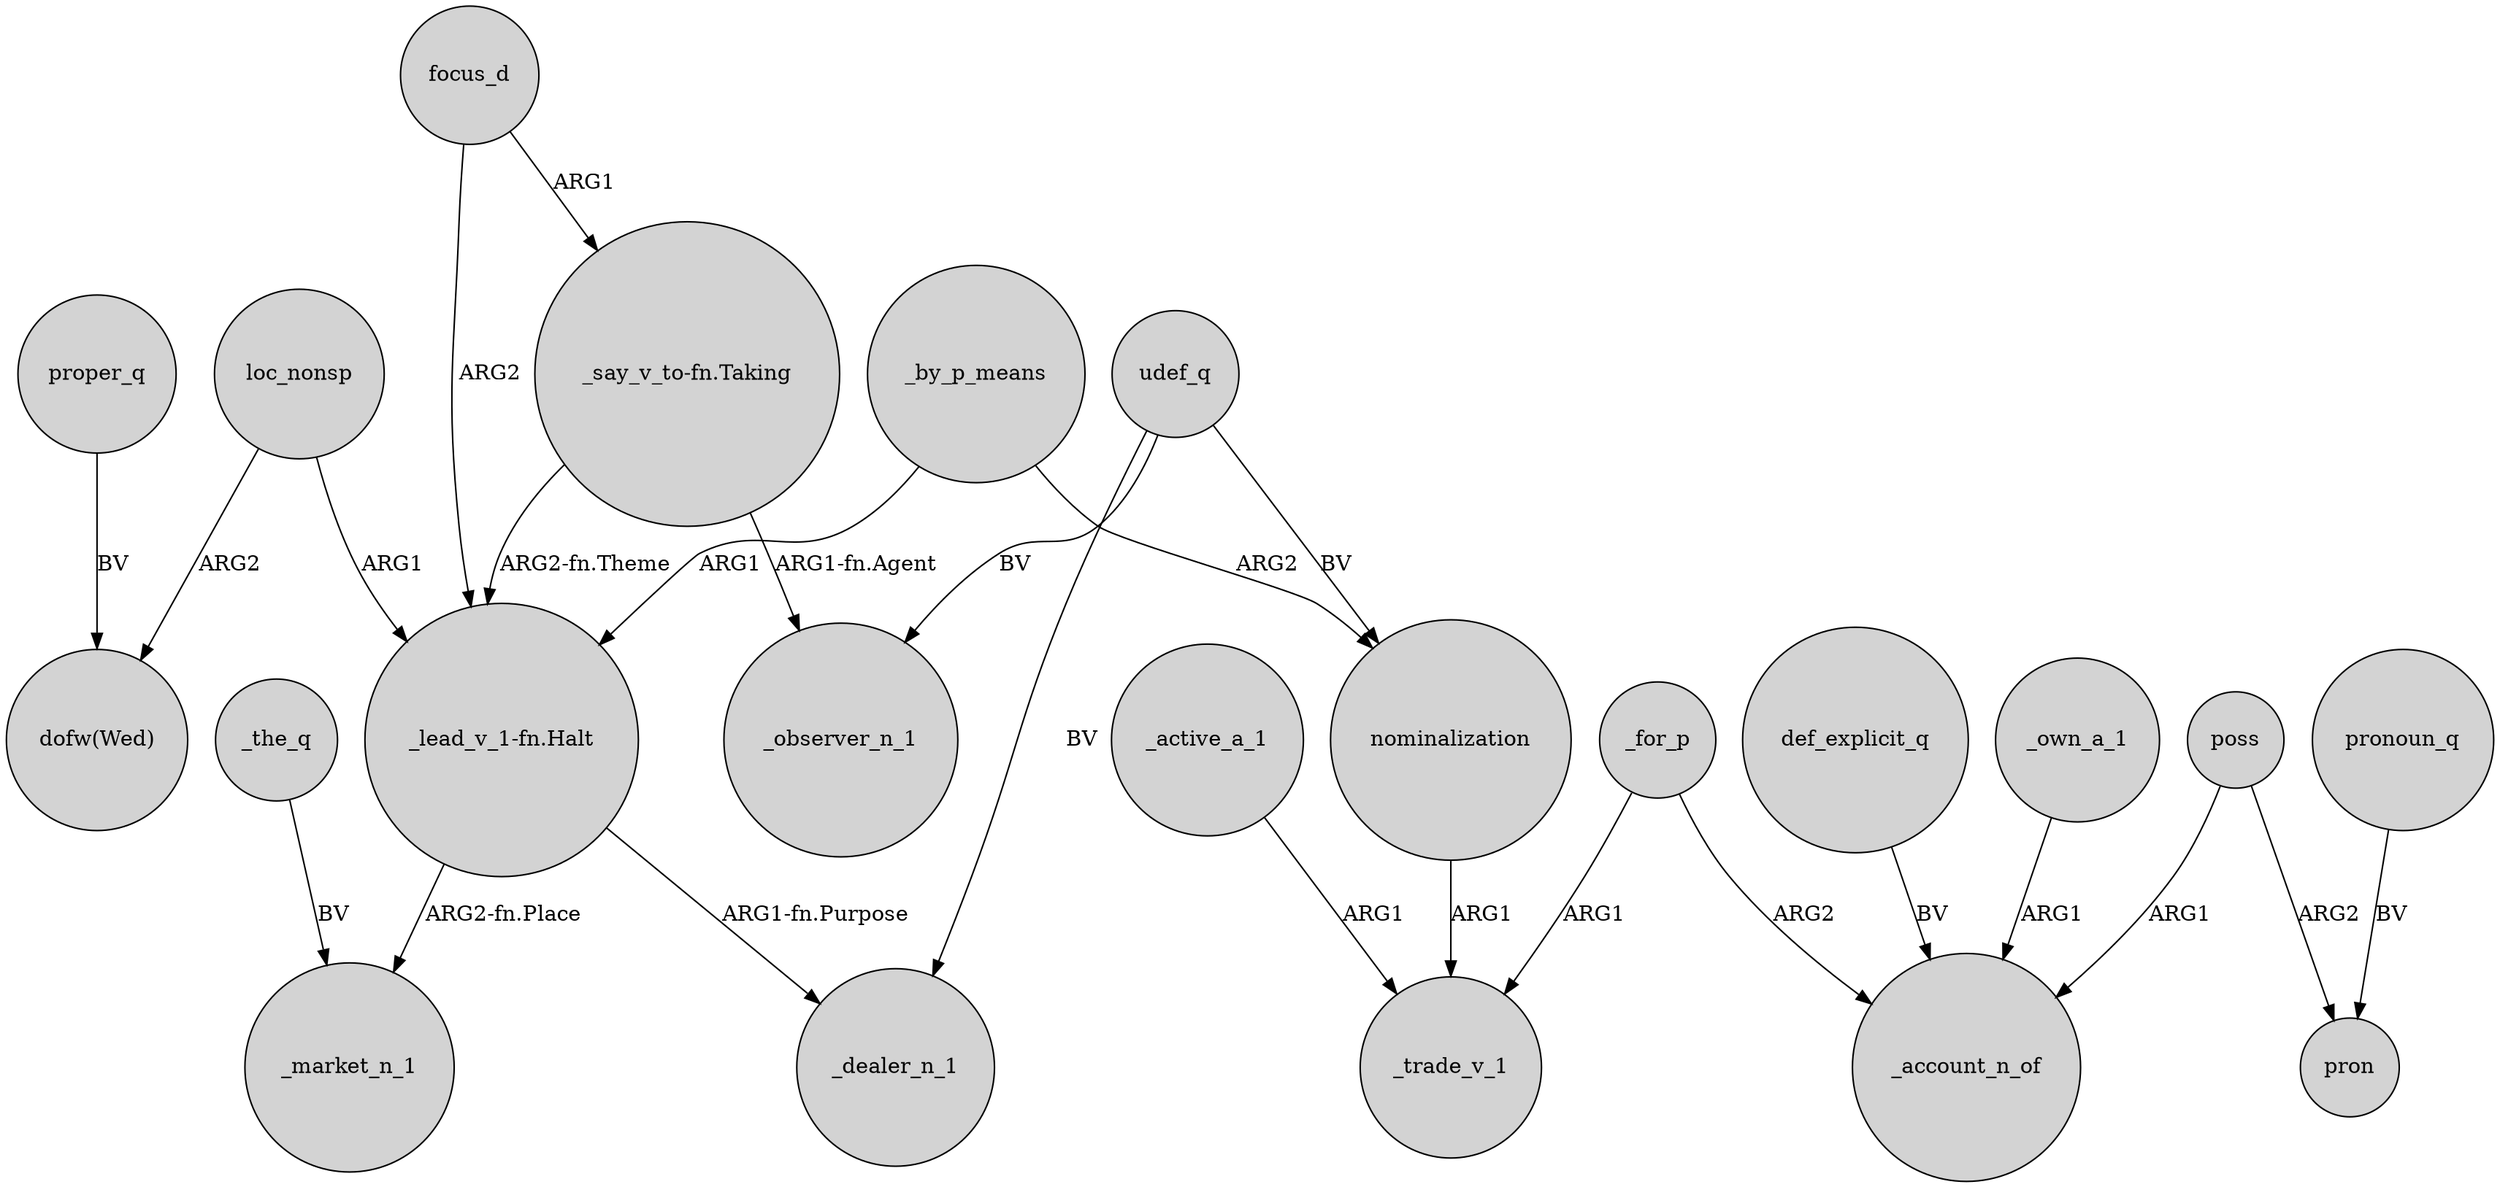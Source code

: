digraph {
	node [shape=circle style=filled]
	loc_nonsp -> "dofw(Wed)" [label=ARG2]
	focus_d -> "_say_v_to-fn.Taking" [label=ARG1]
	udef_q -> _observer_n_1 [label=BV]
	udef_q -> nominalization [label=BV]
	"_say_v_to-fn.Taking" -> _observer_n_1 [label="ARG1-fn.Agent"]
	def_explicit_q -> _account_n_of [label=BV]
	loc_nonsp -> "_lead_v_1-fn.Halt" [label=ARG1]
	_the_q -> _market_n_1 [label=BV]
	"_say_v_to-fn.Taking" -> "_lead_v_1-fn.Halt" [label="ARG2-fn.Theme"]
	"_lead_v_1-fn.Halt" -> _dealer_n_1 [label="ARG1-fn.Purpose"]
	pronoun_q -> pron [label=BV]
	poss -> pron [label=ARG2]
	"_lead_v_1-fn.Halt" -> _market_n_1 [label="ARG2-fn.Place"]
	focus_d -> "_lead_v_1-fn.Halt" [label=ARG2]
	_by_p_means -> nominalization [label=ARG2]
	proper_q -> "dofw(Wed)" [label=BV]
	udef_q -> _dealer_n_1 [label=BV]
	_active_a_1 -> _trade_v_1 [label=ARG1]
	_for_p -> _account_n_of [label=ARG2]
	poss -> _account_n_of [label=ARG1]
	_for_p -> _trade_v_1 [label=ARG1]
	_own_a_1 -> _account_n_of [label=ARG1]
	nominalization -> _trade_v_1 [label=ARG1]
	_by_p_means -> "_lead_v_1-fn.Halt" [label=ARG1]
}
